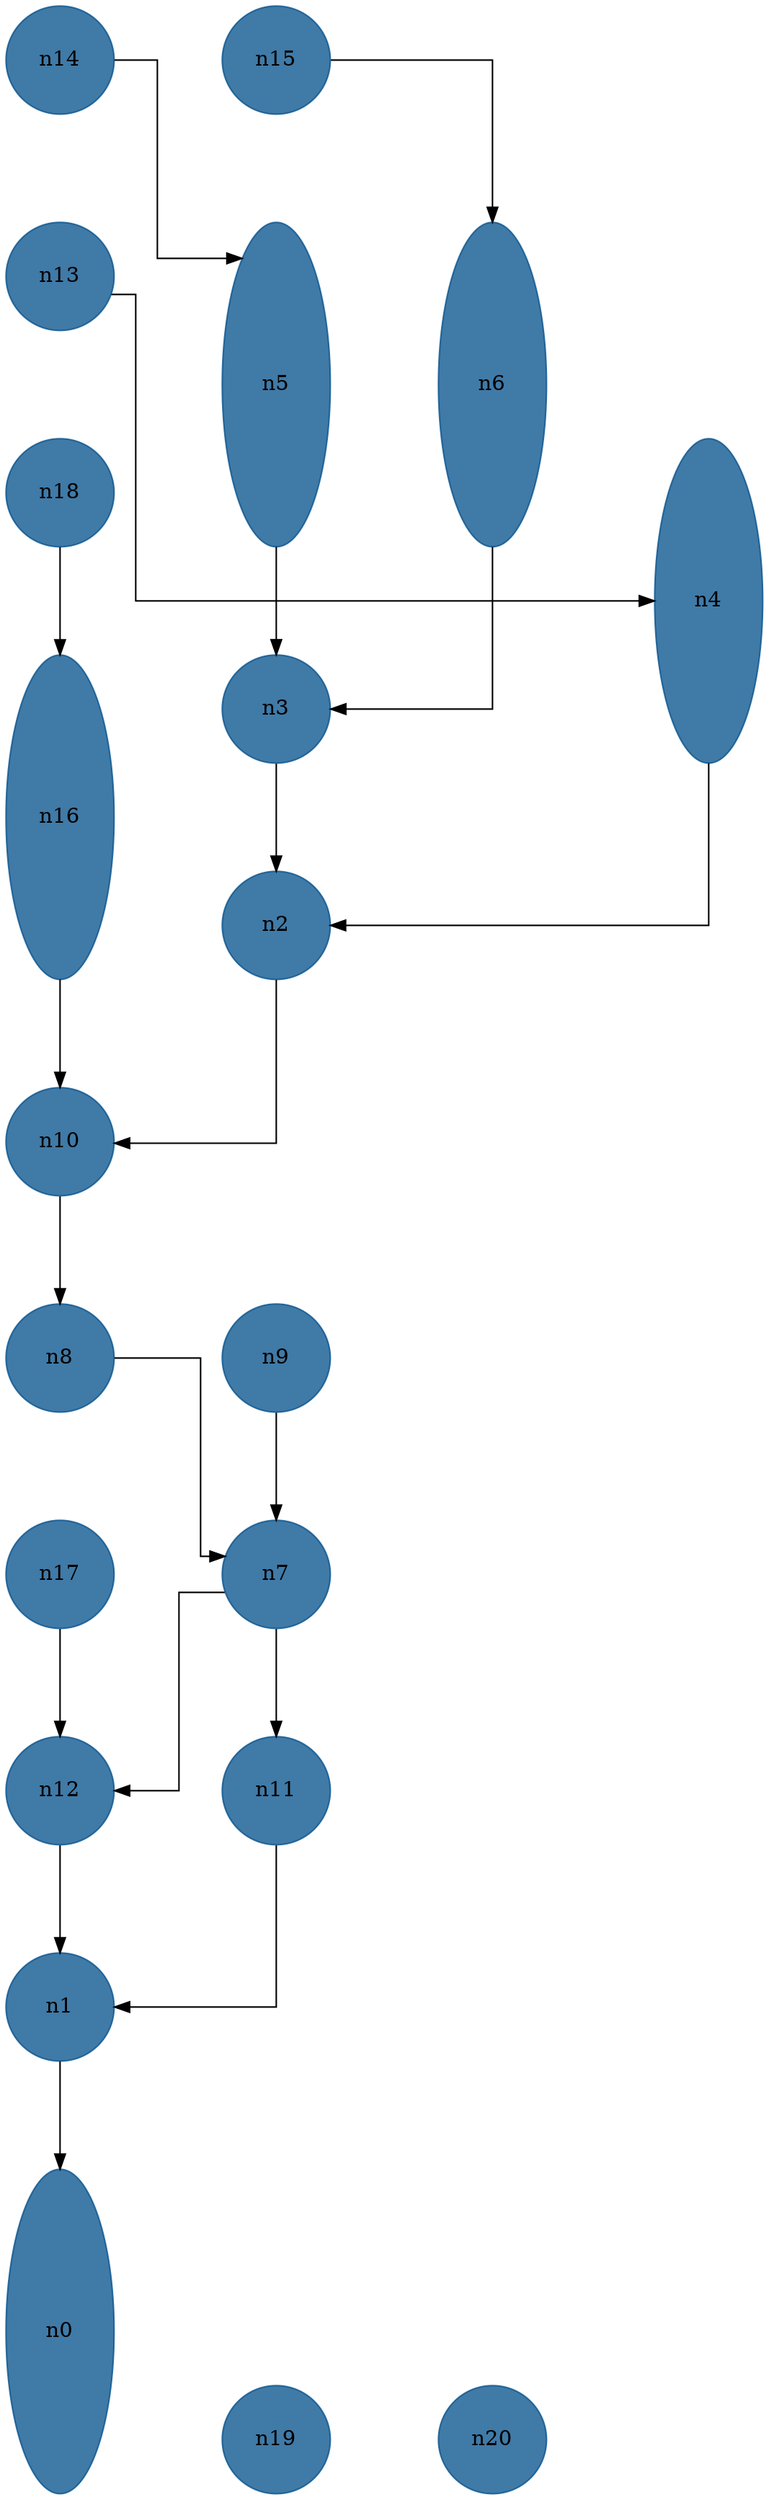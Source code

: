 //do not use DOT to generate pdf use NEATO or FDP
digraph{
layout="neato";
splines="ortho";
n14[shape="ellipse", style="filled", color="#004E8ABF", pos="0,24!", height="1", width="1"];
n14 -> n5;
n15[shape="ellipse", style="filled", color="#004E8ABF", pos="2,24!", height="1", width="1"];
n15 -> n6;
n13[shape="ellipse", style="filled", color="#004E8ABF", pos="0,22!", height="1", width="1"];
n13 -> n4;
n5[shape="ellipse", style="filled", color="#004E8ABF", pos="2,21!", height="3", width="1"];
n5 -> n3;
n6[shape="ellipse", style="filled", color="#004E8ABF", pos="4,21!", height="3", width="1"];
n6 -> n3;
n18[shape="ellipse", style="filled", color="#004E8ABF", pos="0,20!", height="1", width="1"];
n18 -> n16;
n4[shape="ellipse", style="filled", color="#004E8ABF", pos="6,19!", height="3", width="1"];
n4 -> n2;
n16[shape="ellipse", style="filled", color="#004E8ABF", pos="0,17!", height="3", width="1"];
n16 -> n10;
n3[shape="ellipse", style="filled", color="#004E8ABF", pos="2,18!", height="1", width="1"];
n3 -> n2;
n2[shape="ellipse", style="filled", color="#004E8ABF", pos="2,16!", height="1", width="1"];
n2 -> n10;
n10[shape="ellipse", style="filled", color="#004E8ABF", pos="0,14!", height="1", width="1"];
n10 -> n8;
n8[shape="ellipse", style="filled", color="#004E8ABF", pos="0,12!", height="1", width="1"];
n8 -> n7;
n9[shape="ellipse", style="filled", color="#004E8ABF", pos="2,12!", height="1", width="1"];
n9 -> n7;
n17[shape="ellipse", style="filled", color="#004E8ABF", pos="0,10!", height="1", width="1"];
n17 -> n12;
n7[shape="ellipse", style="filled", color="#004E8ABF", pos="2,10!", height="1", width="1"];
n7 -> n12;
n7 -> n11;
n12[shape="ellipse", style="filled", color="#004E8ABF", pos="0,8!", height="1", width="1"];
n12 -> n1;
n11[shape="ellipse", style="filled", color="#004E8ABF", pos="2,8!", height="1", width="1"];
n11 -> n1;
n1[shape="ellipse", style="filled", color="#004E8ABF", pos="0,6!", height="1", width="1"];
n1 -> n0;
n0[shape="ellipse", style="filled", color="#004E8ABF", pos="0,3!", height="3", width="1"];
n19[shape="ellipse", style="filled", color="#004E8ABF", pos="2,2!", height="1", width="1"];
n20[shape="ellipse", style="filled", color="#004E8ABF", pos="4,2!", height="1", width="1"];
}